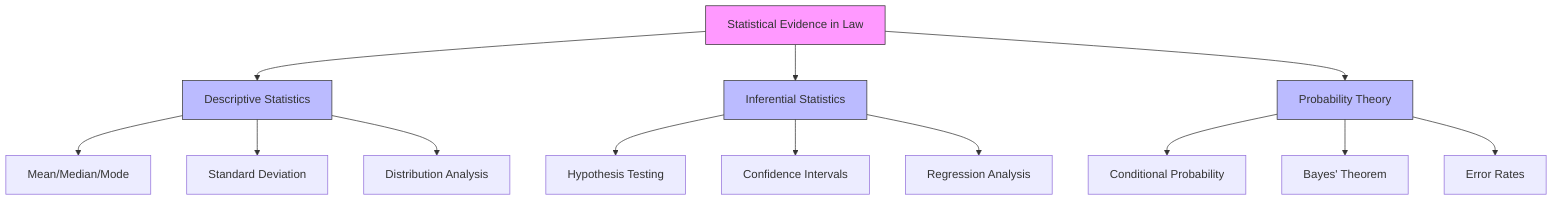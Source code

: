 flowchart TD
    A[Statistical Evidence in Law] --> B[Descriptive Statistics]
    A --> C[Inferential Statistics]
    A --> D[Probability Theory]
    
    B --> E[Mean/Median/Mode]
    B --> F[Standard Deviation]
    B --> G[Distribution Analysis]
    
    C --> H[Hypothesis Testing]
    C --> I[Confidence Intervals]
    C --> J[Regression Analysis]
    
    D --> K[Conditional Probability]
    D --> L[Bayes' Theorem]
    D --> M[Error Rates]
    
    style A fill:#f9f,stroke:#333
    style B fill:#bbf,stroke:#333
    style C fill:#bbf,stroke:#333
    style D fill:#bbf,stroke:#333
